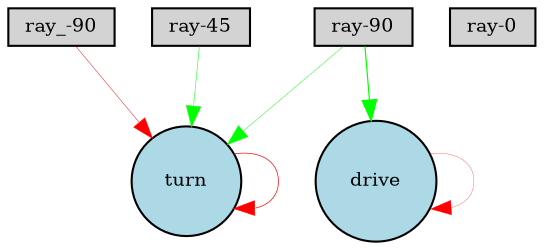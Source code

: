 digraph {
	node [fontsize=9 height=0.2 shape=circle width=0.2]
	"ray_-90" [fillcolor=lightgray shape=box style=filled]
	"ray-45" [fillcolor=lightgray shape=box style=filled]
	"ray-0" [fillcolor=lightgray shape=box style=filled]
	"ray-45" [fillcolor=lightgray shape=box style=filled]
	"ray-90" [fillcolor=lightgray shape=box style=filled]
	drive [fillcolor=lightblue style=filled]
	turn [fillcolor=lightblue style=filled]
	turn -> turn [color=red penwidth=0.33256072218343535 style=solid]
	"ray-90" -> drive [color=green penwidth=0.5713093826688433 style=solid]
	"ray-45" -> turn [color=green penwidth=0.2418716460416414 style=solid]
	"ray_-90" -> turn [color=red penwidth=0.21708463107181436 style=solid]
	drive -> drive [color=red penwidth=0.13009794318562817 style=solid]
	"ray-90" -> turn [color=green penwidth=0.2079498885963277 style=solid]
}
